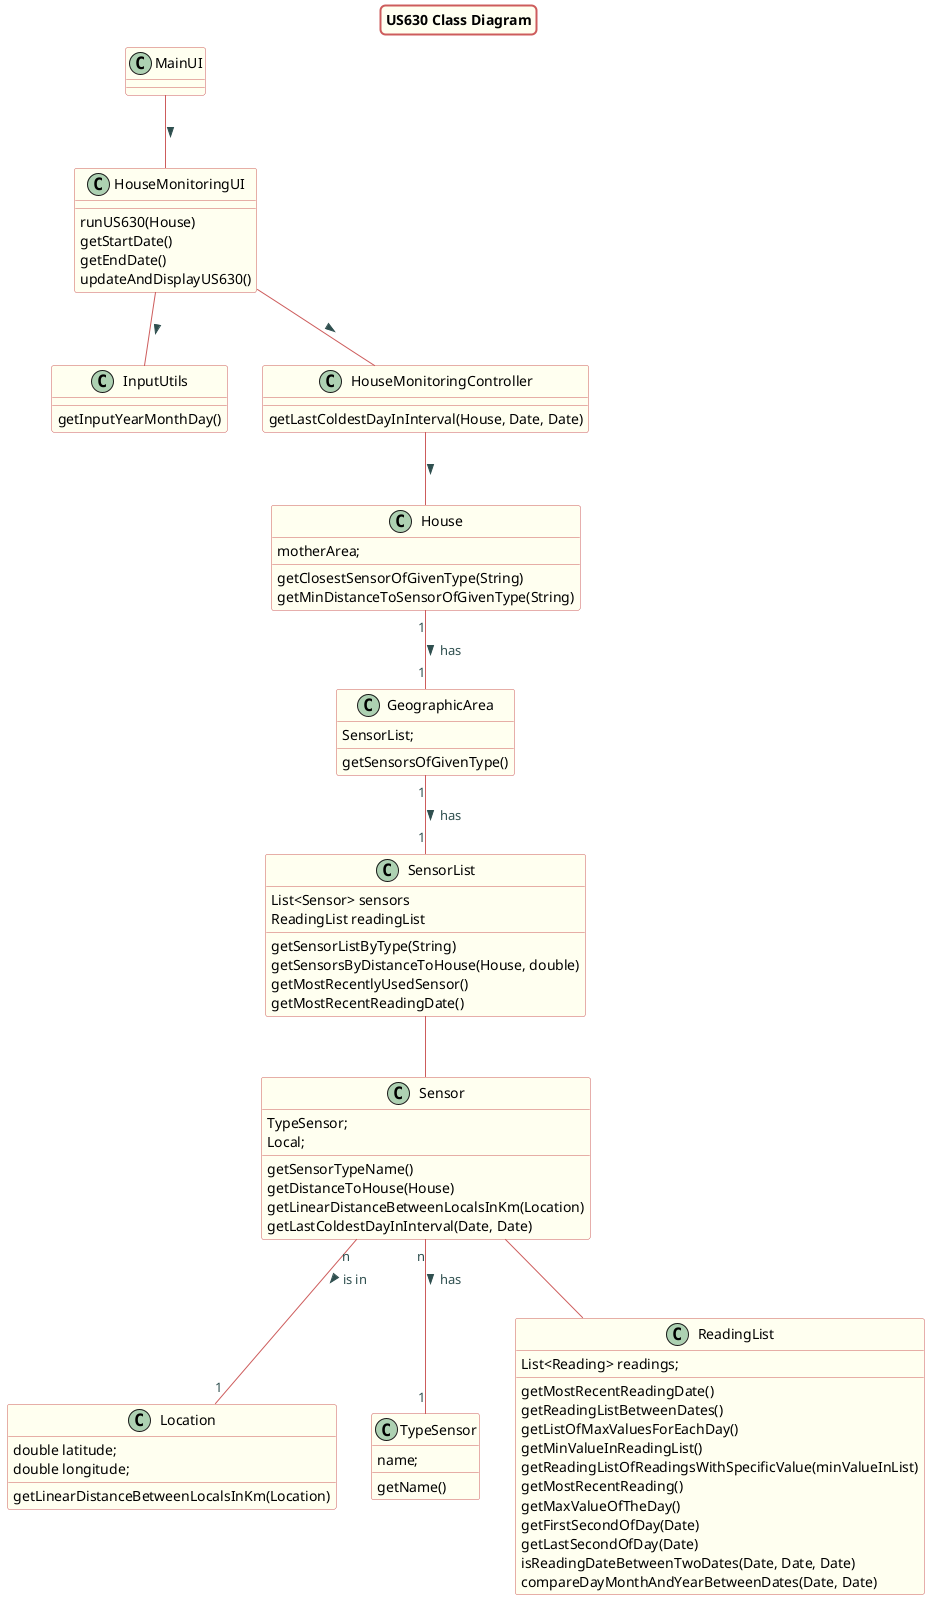 @startuml
title US630 Class Diagram

skinparam titleBorderRoundCorner 10
skinparam titleBorderThickness 2
skinparam titleBorderColor indianred
skinparam titleBackgroundColor ivory
skinparam FontName verdana

skinparam class {
 	BorderColor indianred
 	BackgroundColor indianred
 	BackgroundColor ivory
    roundcorner 10
    ArrowFontName Verdana
    ArrowColor indianred
    ArrowFontColor darkslategrey
 }

class House
MainUI -- HouseMonitoringUI : >
HouseMonitoringUI -- InputUtils : >
HouseMonitoringUI -- HouseMonitoringController : >
HouseMonitoringController -- House : >
House "1" -- "1" GeographicArea : has >
GeographicArea "1" -- "1" SensorList : has >
SensorList -- Sensor
Sensor "n" -- "1" Location: is in >
Sensor "n" -- "1" TypeSensor: has >
Sensor -- ReadingList

class HouseMonitoringUI {
runUS630(House)
getStartDate()
getEndDate()
updateAndDisplayUS630()
}

class InputUtils{
getInputYearMonthDay()
}

class HouseMonitoringController {
getLastColdestDayInInterval(House, Date, Date)
}

class House{
motherArea;

getClosestSensorOfGivenType(String)
getMinDistanceToSensorOfGivenType(String)
}

class GeographicArea{
SensorList;

getSensorsOfGivenType()
}

class SensorList{
List<Sensor> sensors
ReadingList readingList

getSensorListByType(String)
getSensorsByDistanceToHouse(House, double)
getMostRecentlyUsedSensor()
getMostRecentReadingDate()
}

class Sensor{
TypeSensor;
Local;

getSensorTypeName()
getDistanceToHouse(House)
getLinearDistanceBetweenLocalsInKm(Location)
getLastColdestDayInInterval(Date, Date)
}

class TypeSensor{
name;

getName()
}



class Location{
double latitude;
double longitude;

getLinearDistanceBetweenLocalsInKm(Location)
}

class ReadingList{
List<Reading> readings;

getMostRecentReadingDate()
getReadingListBetweenDates()
getListOfMaxValuesForEachDay()
getMinValueInReadingList()
getReadingListOfReadingsWithSpecificValue(minValueInList)
getMostRecentReading()
getMaxValueOfTheDay()
getFirstSecondOfDay(Date)
getLastSecondOfDay(Date)
isReadingDateBetweenTwoDates(Date, Date, Date)
compareDayMonthAndYearBetweenDates(Date, Date)


}

@enduml